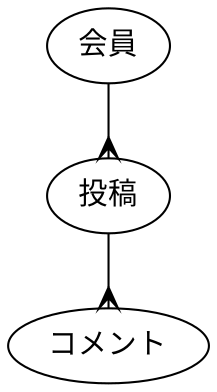 digraph graph_name {
	graph [
	];

	node [
		fontname = "Ubuntu",
	];

	edge [
		arrowhead = "crow",
	];

	// node define
	member [label="会員"];
	post [label="投稿"];
	comment [label="コメント"];

	// edge define
	member -> post;
	post -> comment;
}
